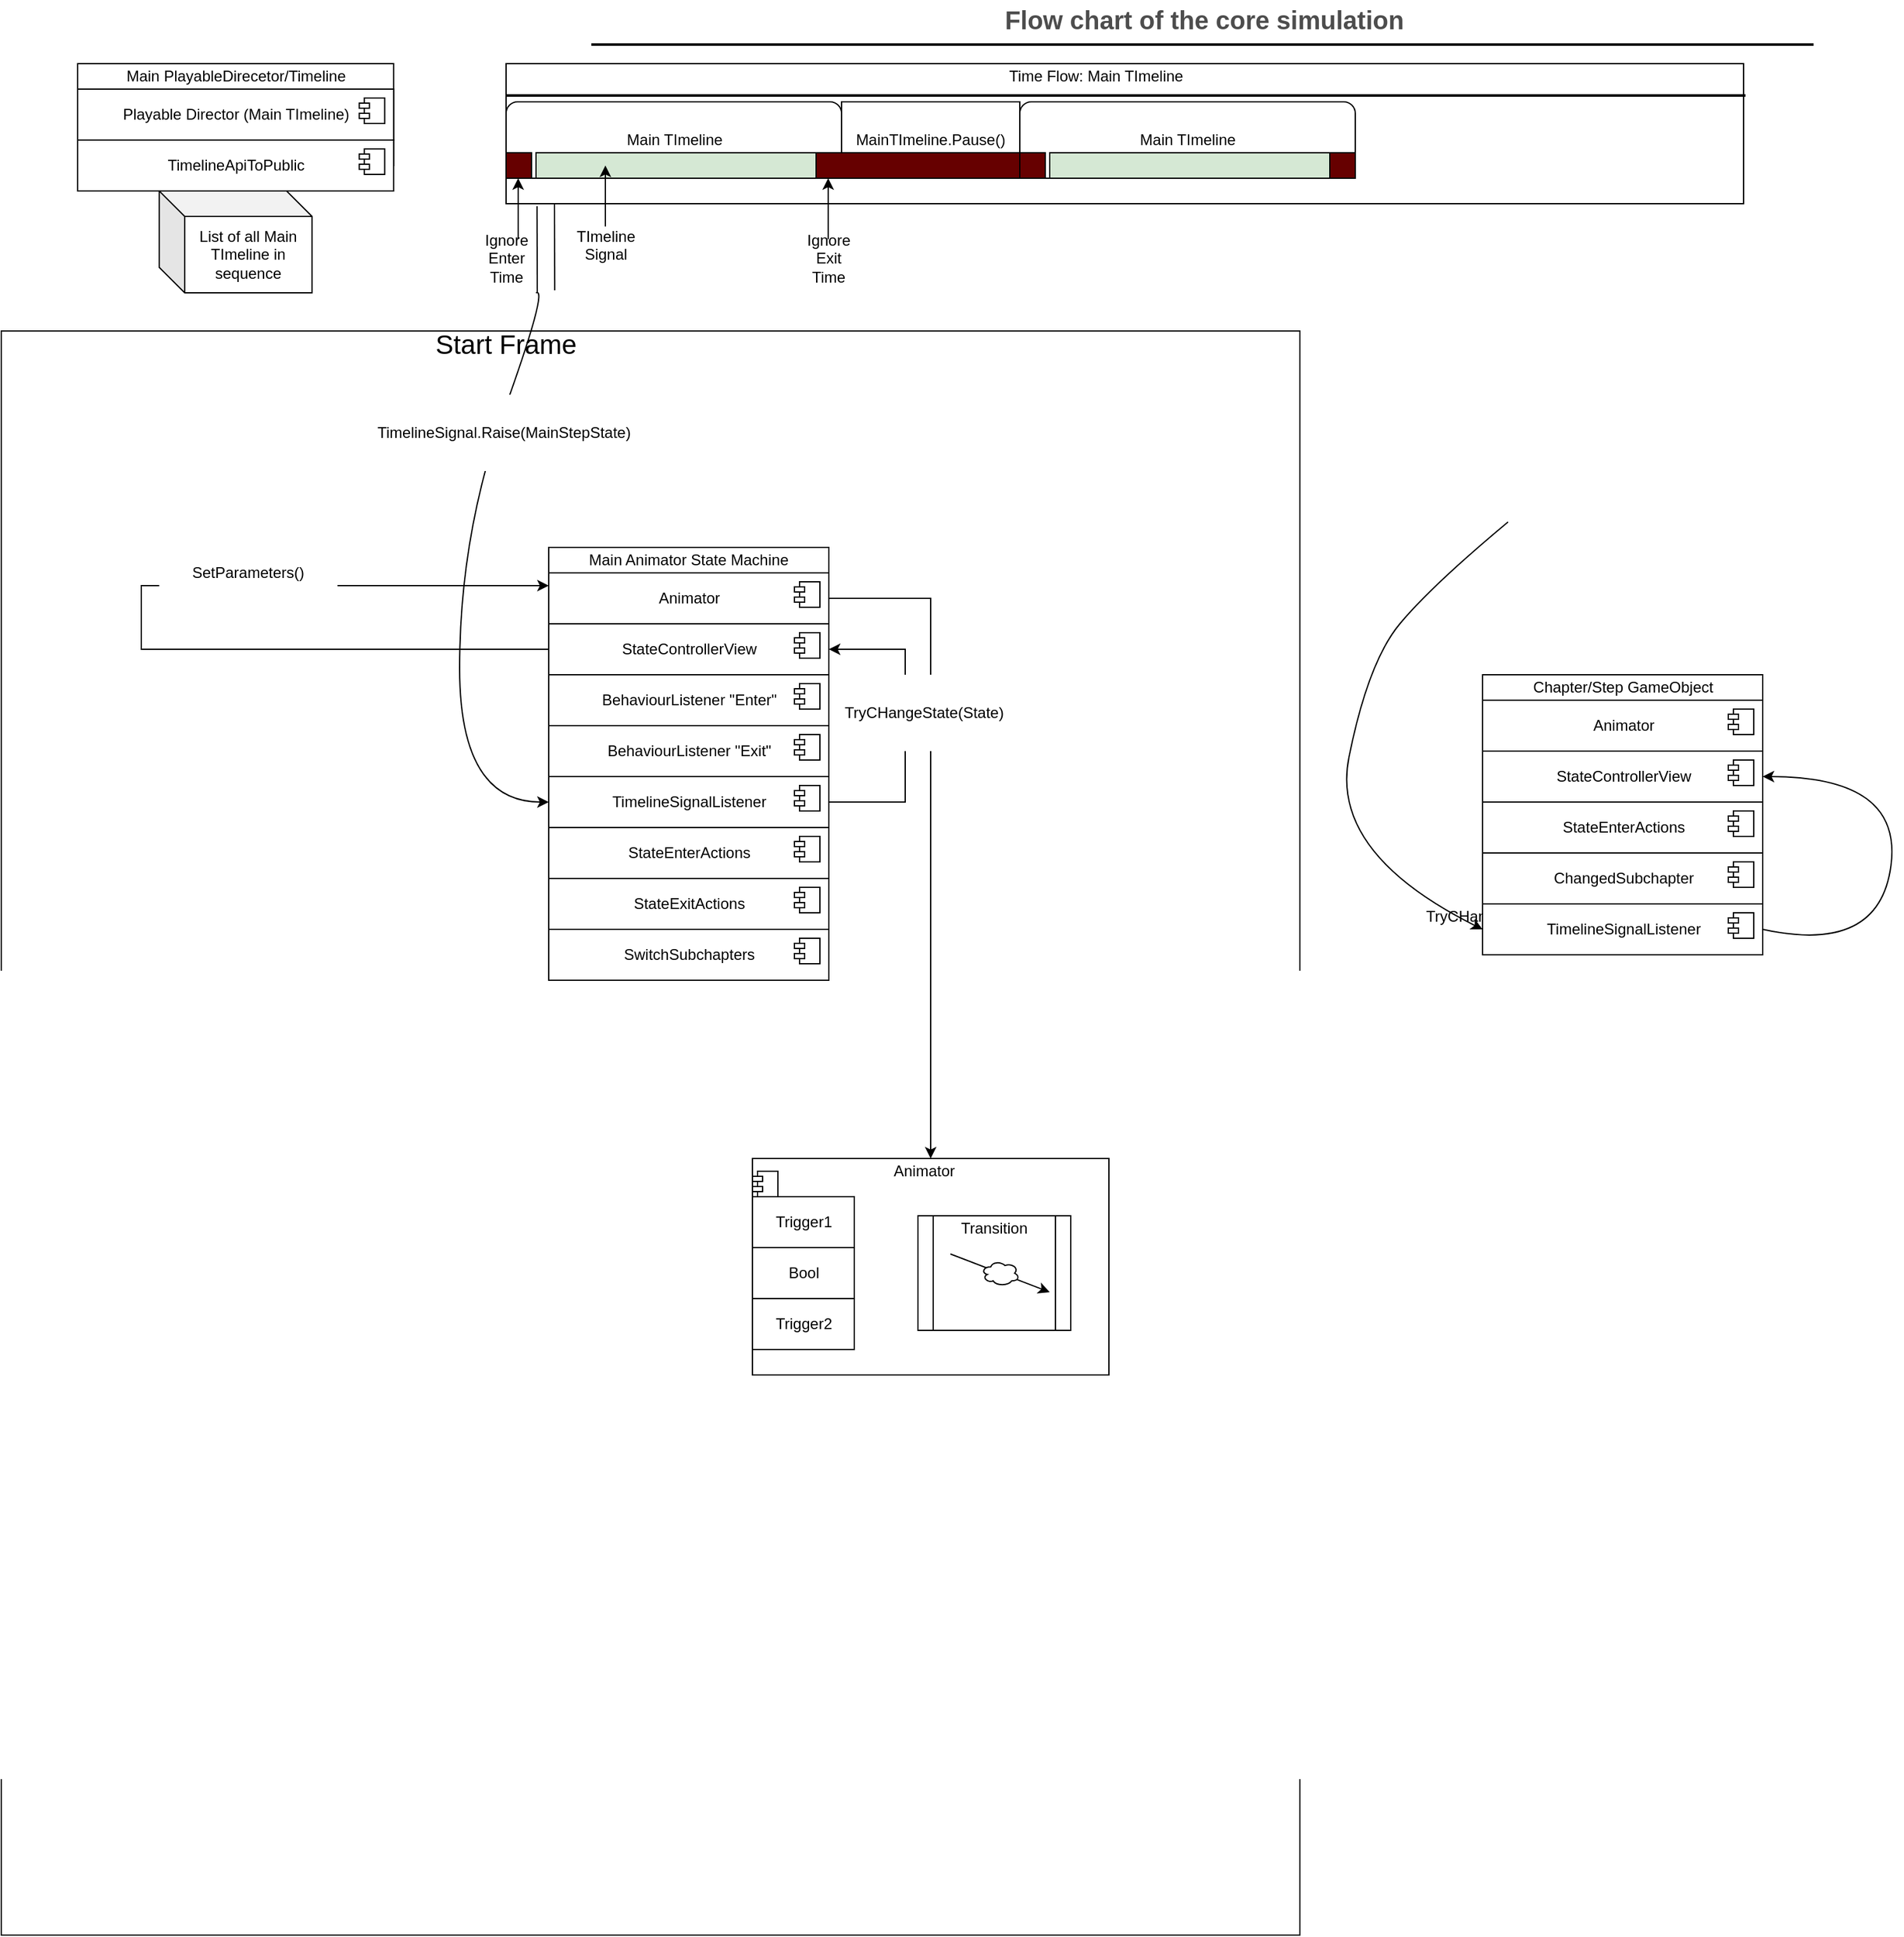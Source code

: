 <mxfile version="13.6.0" type="github">
  <diagram id="C2fSY1v2SiZeoUbDoYyL" name="Page-1">
    <mxGraphModel dx="2351" dy="738" grid="1" gridSize="10" guides="1" tooltips="1" connect="1" arrows="1" fold="1" page="1" pageScale="1" pageWidth="1169" pageHeight="827" math="0" shadow="0">
      <root>
        <mxCell id="0" />
        <mxCell id="1" parent="0" />
        <mxCell id="ZqBJkxx_JJjRxXynTyVu-109" value="" style="rounded=0;whiteSpace=wrap;html=1;labelBackgroundColor=none;fillColor=#ffffff;" vertex="1" parent="1">
          <mxGeometry x="-360" y="310" width="1020" height="1260" as="geometry" />
        </mxCell>
        <mxCell id="ZqBJkxx_JJjRxXynTyVu-28" value="" style="rounded=0;whiteSpace=wrap;html=1;labelBackgroundColor=none;" vertex="1" parent="1">
          <mxGeometry x="36.5" y="100" width="972" height="110" as="geometry" />
        </mxCell>
        <mxCell id="3ne1QswCM8ZiEu4GHsYG-31" value="&lt;div&gt;Flow chart of the core simulation&lt;/div&gt;" style="text;html=1;strokeColor=none;fillColor=none;align=center;verticalAlign=middle;whiteSpace=wrap;rounded=0;fontStyle=1;fontSize=20;fontColor=#4D4D4D;" parent="1" vertex="1">
          <mxGeometry x="189.5" y="50" width="790" height="30" as="geometry" />
        </mxCell>
        <mxCell id="3ne1QswCM8ZiEu4GHsYG-32" value="" style="line;strokeWidth=2;html=1;fontSize=20;fontColor=#4D4D4D;" parent="1" vertex="1">
          <mxGeometry x="103.5" y="80" width="960" height="10" as="geometry" />
        </mxCell>
        <mxCell id="ZqBJkxx_JJjRxXynTyVu-2" value="&lt;div&gt;MainTImeline.Pause()&lt;/div&gt;" style="rounded=0;whiteSpace=wrap;html=1;" vertex="1" parent="1">
          <mxGeometry x="300" y="130" width="140" height="60" as="geometry" />
        </mxCell>
        <mxCell id="ZqBJkxx_JJjRxXynTyVu-3" value="Main TImeline" style="rounded=1;whiteSpace=wrap;html=1;" vertex="1" parent="1">
          <mxGeometry x="36.5" y="130" width="263.5" height="60" as="geometry" />
        </mxCell>
        <mxCell id="ZqBJkxx_JJjRxXynTyVu-5" style="orthogonalLoop=1;jettySize=auto;html=1;curved=1;sourcePerimeterSpacing=5;targetPerimeterSpacing=5;entryX=0;entryY=0.5;entryDx=0;entryDy=0;" edge="1" parent="1" target="ZqBJkxx_JJjRxXynTyVu-58">
          <mxGeometry relative="1" as="geometry">
            <mxPoint x="60" y="280" as="sourcePoint" />
            <mxPoint x="40" y="690" as="targetPoint" />
            <Array as="points">
              <mxPoint x="70" y="275" />
              <mxPoint y="470" />
              <mxPoint y="680" />
            </Array>
          </mxGeometry>
        </mxCell>
        <mxCell id="ZqBJkxx_JJjRxXynTyVu-6" value="Main TImeline" style="rounded=1;whiteSpace=wrap;html=1;" vertex="1" parent="1">
          <mxGeometry x="440" y="130" width="263.5" height="60" as="geometry" />
        </mxCell>
        <mxCell id="ZqBJkxx_JJjRxXynTyVu-8" value="" style="line;strokeWidth=2;html=1;fontSize=20;fontColor=#4D4D4D;" vertex="1" parent="1">
          <mxGeometry x="36.5" y="120" width="973.5" height="10" as="geometry" />
        </mxCell>
        <mxCell id="ZqBJkxx_JJjRxXynTyVu-9" value="" style="whiteSpace=wrap;html=1;aspect=fixed;labelBackgroundColor=#FF6666;fillColor=#660000;" vertex="1" parent="1">
          <mxGeometry x="36.5" y="170" width="20" height="20" as="geometry" />
        </mxCell>
        <mxCell id="ZqBJkxx_JJjRxXynTyVu-11" value="" style="whiteSpace=wrap;html=1;fillColor=#660000;" vertex="1" parent="1">
          <mxGeometry x="280" y="170" width="160" height="20" as="geometry" />
        </mxCell>
        <mxCell id="ZqBJkxx_JJjRxXynTyVu-14" value="&lt;div&gt;Ignore Enter Time&lt;/div&gt;&lt;div&gt;&lt;br&gt;&lt;/div&gt;" style="text;html=1;strokeColor=none;fillColor=none;align=center;verticalAlign=middle;whiteSpace=wrap;rounded=0;labelBackgroundColor=none;" vertex="1" parent="1">
          <mxGeometry x="16.5" y="250" width="40" height="20" as="geometry" />
        </mxCell>
        <mxCell id="ZqBJkxx_JJjRxXynTyVu-17" style="orthogonalLoop=1;jettySize=auto;html=1;curved=1;sourcePerimeterSpacing=5;targetPerimeterSpacing=5;" edge="1" parent="1">
          <mxGeometry relative="1" as="geometry">
            <mxPoint x="46" y="230" as="sourcePoint" />
            <mxPoint x="46" y="190" as="targetPoint" />
            <Array as="points">
              <mxPoint x="46" y="255" />
            </Array>
          </mxGeometry>
        </mxCell>
        <mxCell id="ZqBJkxx_JJjRxXynTyVu-18" value="&lt;div&gt;Ignore Exit&lt;/div&gt;&lt;div&gt; Time&lt;/div&gt;&lt;div&gt;&lt;br&gt;&lt;/div&gt;" style="text;html=1;strokeColor=none;fillColor=none;align=center;verticalAlign=middle;whiteSpace=wrap;rounded=0;labelBackgroundColor=none;" vertex="1" parent="1">
          <mxGeometry x="265" y="230" width="50" height="60" as="geometry" />
        </mxCell>
        <mxCell id="ZqBJkxx_JJjRxXynTyVu-19" style="orthogonalLoop=1;jettySize=auto;html=1;curved=1;sourcePerimeterSpacing=5;targetPerimeterSpacing=5;" edge="1" parent="1">
          <mxGeometry relative="1" as="geometry">
            <mxPoint x="289.5" y="230" as="sourcePoint" />
            <mxPoint x="289.5" y="190" as="targetPoint" />
            <Array as="points">
              <mxPoint x="289.5" y="255" />
            </Array>
          </mxGeometry>
        </mxCell>
        <mxCell id="ZqBJkxx_JJjRxXynTyVu-20" value="" style="whiteSpace=wrap;html=1;labelBackgroundColor=#FF6666;imageAspect=0;fillColor=#D5E8D4;" vertex="1" parent="1">
          <mxGeometry x="60" y="170" width="220" height="20" as="geometry" />
        </mxCell>
        <mxCell id="ZqBJkxx_JJjRxXynTyVu-21" value="&lt;div&gt;TImeline&lt;/div&gt;&lt;div&gt;Signal&lt;/div&gt;&lt;div&gt;&lt;br&gt;&lt;/div&gt;" style="text;html=1;strokeColor=none;fillColor=none;align=center;verticalAlign=middle;whiteSpace=wrap;rounded=0;labelBackgroundColor=none;" vertex="1" parent="1">
          <mxGeometry x="90" y="220" width="50" height="60" as="geometry" />
        </mxCell>
        <mxCell id="ZqBJkxx_JJjRxXynTyVu-22" style="orthogonalLoop=1;jettySize=auto;html=1;curved=1;sourcePerimeterSpacing=5;targetPerimeterSpacing=5;" edge="1" parent="1">
          <mxGeometry relative="1" as="geometry">
            <mxPoint x="114.5" y="220" as="sourcePoint" />
            <mxPoint x="114.5" y="180" as="targetPoint" />
            <Array as="points">
              <mxPoint x="114.5" y="245" />
            </Array>
          </mxGeometry>
        </mxCell>
        <mxCell id="ZqBJkxx_JJjRxXynTyVu-23" value="" style="whiteSpace=wrap;html=1;aspect=fixed;fillColor=#660000;" vertex="1" parent="1">
          <mxGeometry x="683.5" y="170" width="20" height="20" as="geometry" />
        </mxCell>
        <mxCell id="ZqBJkxx_JJjRxXynTyVu-24" value="" style="whiteSpace=wrap;html=1;labelBackgroundColor=#FF6666;imageAspect=0;fillColor=#D5E8D4;" vertex="1" parent="1">
          <mxGeometry x="463.5" y="170" width="220" height="20" as="geometry" />
        </mxCell>
        <mxCell id="ZqBJkxx_JJjRxXynTyVu-25" value="" style="whiteSpace=wrap;html=1;aspect=fixed;labelBackgroundColor=#FF6666;fillColor=#660000;" vertex="1" parent="1">
          <mxGeometry x="440" y="170" width="20" height="20" as="geometry" />
        </mxCell>
        <mxCell id="ZqBJkxx_JJjRxXynTyVu-30" value="Time Flow: Main TImeline" style="text;html=1;strokeColor=none;fillColor=none;align=center;verticalAlign=middle;whiteSpace=wrap;rounded=0;labelBackgroundColor=none;" vertex="1" parent="1">
          <mxGeometry x="415" y="100" width="170" height="20" as="geometry" />
        </mxCell>
        <mxCell id="ZqBJkxx_JJjRxXynTyVu-31" value="TimelineSignal.Raise(MainStepState)" style="rounded=1;whiteSpace=wrap;html=1;labelBackgroundColor=none;strokeColor=none;" vertex="1" parent="1">
          <mxGeometry x="-70" y="360" width="210" height="60" as="geometry" />
        </mxCell>
        <mxCell id="ZqBJkxx_JJjRxXynTyVu-46" value="TryCHangeState(ParametersToSet)" style="rounded=1;whiteSpace=wrap;html=1;labelBackgroundColor=none;strokeColor=none;" vertex="1" parent="1">
          <mxGeometry x="748.5" y="740" width="210" height="60" as="geometry" />
        </mxCell>
        <mxCell id="ZqBJkxx_JJjRxXynTyVu-49" value="" style="whiteSpace=wrap;html=1;labelBackgroundColor=none;fillColor=#ffffff;" vertex="1" parent="1">
          <mxGeometry x="70" y="480" width="220" height="180" as="geometry" />
        </mxCell>
        <mxCell id="ZqBJkxx_JJjRxXynTyVu-85" style="edgeStyle=orthogonalEdgeStyle;rounded=0;orthogonalLoop=1;jettySize=auto;html=1;exitX=0;exitY=0.5;exitDx=0;exitDy=0;entryX=0;entryY=0.25;entryDx=0;entryDy=0;" edge="1" parent="1" source="ZqBJkxx_JJjRxXynTyVu-50" target="ZqBJkxx_JJjRxXynTyVu-52">
          <mxGeometry relative="1" as="geometry">
            <mxPoint x="20" y="510" as="targetPoint" />
            <Array as="points">
              <mxPoint x="-250" y="560" />
              <mxPoint x="-250" y="510" />
            </Array>
          </mxGeometry>
        </mxCell>
        <mxCell id="ZqBJkxx_JJjRxXynTyVu-50" value="StateControllerView" style="html=1;dropTarget=0;labelBackgroundColor=none;fillColor=#ffffff;" vertex="1" parent="1">
          <mxGeometry x="70" y="540" width="220" height="40" as="geometry" />
        </mxCell>
        <mxCell id="ZqBJkxx_JJjRxXynTyVu-51" value="" style="shape=component;jettyWidth=8;jettyHeight=4;" vertex="1" parent="ZqBJkxx_JJjRxXynTyVu-50">
          <mxGeometry x="1" width="20" height="20" relative="1" as="geometry">
            <mxPoint x="-27" y="7" as="offset" />
          </mxGeometry>
        </mxCell>
        <mxCell id="ZqBJkxx_JJjRxXynTyVu-88" style="edgeStyle=orthogonalEdgeStyle;rounded=0;orthogonalLoop=1;jettySize=auto;html=1;exitX=1;exitY=0.5;exitDx=0;exitDy=0;" edge="1" parent="1" source="ZqBJkxx_JJjRxXynTyVu-52" target="ZqBJkxx_JJjRxXynTyVu-89">
          <mxGeometry relative="1" as="geometry">
            <mxPoint x="370" y="980" as="targetPoint" />
          </mxGeometry>
        </mxCell>
        <mxCell id="ZqBJkxx_JJjRxXynTyVu-52" value="Animator" style="html=1;dropTarget=0;labelBackgroundColor=none;fillColor=#ffffff;" vertex="1" parent="1">
          <mxGeometry x="70" y="500" width="220" height="40" as="geometry" />
        </mxCell>
        <mxCell id="ZqBJkxx_JJjRxXynTyVu-53" value="" style="shape=component;jettyWidth=8;jettyHeight=4;" vertex="1" parent="ZqBJkxx_JJjRxXynTyVu-52">
          <mxGeometry x="1" width="20" height="20" relative="1" as="geometry">
            <mxPoint x="-27" y="7" as="offset" />
          </mxGeometry>
        </mxCell>
        <mxCell id="ZqBJkxx_JJjRxXynTyVu-54" value="StateEnterActions" style="html=1;dropTarget=0;labelBackgroundColor=none;fillColor=#ffffff;" vertex="1" parent="1">
          <mxGeometry x="70" y="700" width="220" height="40" as="geometry" />
        </mxCell>
        <mxCell id="ZqBJkxx_JJjRxXynTyVu-55" value="" style="shape=component;jettyWidth=8;jettyHeight=4;" vertex="1" parent="ZqBJkxx_JJjRxXynTyVu-54">
          <mxGeometry x="1" width="20" height="20" relative="1" as="geometry">
            <mxPoint x="-27" y="7" as="offset" />
          </mxGeometry>
        </mxCell>
        <mxCell id="ZqBJkxx_JJjRxXynTyVu-56" value="&lt;div&gt;SwitchSubchapters&lt;/div&gt;" style="html=1;dropTarget=0;labelBackgroundColor=none;fillColor=#ffffff;" vertex="1" parent="1">
          <mxGeometry x="70" y="780" width="220" height="40" as="geometry" />
        </mxCell>
        <mxCell id="ZqBJkxx_JJjRxXynTyVu-57" value="" style="shape=component;jettyWidth=8;jettyHeight=4;" vertex="1" parent="ZqBJkxx_JJjRxXynTyVu-56">
          <mxGeometry x="1" width="20" height="20" relative="1" as="geometry">
            <mxPoint x="-27" y="7" as="offset" />
          </mxGeometry>
        </mxCell>
        <mxCell id="ZqBJkxx_JJjRxXynTyVu-83" style="edgeStyle=orthogonalEdgeStyle;rounded=0;orthogonalLoop=1;jettySize=auto;html=1;exitX=1;exitY=0.5;exitDx=0;exitDy=0;entryX=1;entryY=0.5;entryDx=0;entryDy=0;" edge="1" parent="1" source="ZqBJkxx_JJjRxXynTyVu-58" target="ZqBJkxx_JJjRxXynTyVu-50">
          <mxGeometry relative="1" as="geometry">
            <mxPoint x="350" y="560" as="targetPoint" />
            <Array as="points">
              <mxPoint x="350" y="680" />
              <mxPoint x="350" y="560" />
            </Array>
          </mxGeometry>
        </mxCell>
        <mxCell id="ZqBJkxx_JJjRxXynTyVu-58" value="&lt;div&gt;TimelineSignalListener&lt;/div&gt;" style="html=1;dropTarget=0;labelBackgroundColor=none;fillColor=#ffffff;" vertex="1" parent="1">
          <mxGeometry x="70" y="660" width="220" height="40" as="geometry" />
        </mxCell>
        <mxCell id="ZqBJkxx_JJjRxXynTyVu-59" value="" style="shape=component;jettyWidth=8;jettyHeight=4;" vertex="1" parent="ZqBJkxx_JJjRxXynTyVu-58">
          <mxGeometry x="1" width="20" height="20" relative="1" as="geometry">
            <mxPoint x="-27" y="7" as="offset" />
          </mxGeometry>
        </mxCell>
        <mxCell id="ZqBJkxx_JJjRxXynTyVu-62" value="StateExitActions" style="html=1;dropTarget=0;labelBackgroundColor=none;fillColor=#ffffff;" vertex="1" parent="1">
          <mxGeometry x="70" y="740" width="220" height="40" as="geometry" />
        </mxCell>
        <mxCell id="ZqBJkxx_JJjRxXynTyVu-63" value="" style="shape=component;jettyWidth=8;jettyHeight=4;" vertex="1" parent="ZqBJkxx_JJjRxXynTyVu-62">
          <mxGeometry x="1" width="20" height="20" relative="1" as="geometry">
            <mxPoint x="-27" y="7" as="offset" />
          </mxGeometry>
        </mxCell>
        <mxCell id="ZqBJkxx_JJjRxXynTyVu-64" value="BehaviourListener &quot;Enter&quot;" style="html=1;dropTarget=0;labelBackgroundColor=none;fillColor=#ffffff;" vertex="1" parent="1">
          <mxGeometry x="70" y="580" width="220" height="40" as="geometry" />
        </mxCell>
        <mxCell id="ZqBJkxx_JJjRxXynTyVu-65" value="" style="shape=component;jettyWidth=8;jettyHeight=4;" vertex="1" parent="ZqBJkxx_JJjRxXynTyVu-64">
          <mxGeometry x="1" width="20" height="20" relative="1" as="geometry">
            <mxPoint x="-27" y="7" as="offset" />
          </mxGeometry>
        </mxCell>
        <mxCell id="ZqBJkxx_JJjRxXynTyVu-66" value="BehaviourListener &quot;Exit&quot;" style="html=1;dropTarget=0;labelBackgroundColor=none;fillColor=#ffffff;" vertex="1" parent="1">
          <mxGeometry x="70" y="620" width="220" height="40" as="geometry" />
        </mxCell>
        <mxCell id="ZqBJkxx_JJjRxXynTyVu-67" value="" style="shape=component;jettyWidth=8;jettyHeight=4;" vertex="1" parent="ZqBJkxx_JJjRxXynTyVu-66">
          <mxGeometry x="1" width="20" height="20" relative="1" as="geometry">
            <mxPoint x="-27" y="7" as="offset" />
          </mxGeometry>
        </mxCell>
        <mxCell id="ZqBJkxx_JJjRxXynTyVu-69" value="Main Animator State Machine" style="text;html=1;strokeColor=none;fillColor=none;align=center;verticalAlign=middle;whiteSpace=wrap;rounded=0;labelBackgroundColor=none;" vertex="1" parent="1">
          <mxGeometry x="85" y="480" width="190" height="20" as="geometry" />
        </mxCell>
        <mxCell id="ZqBJkxx_JJjRxXynTyVu-70" value="" style="group" vertex="1" connectable="0" parent="1">
          <mxGeometry x="-300" y="100" width="260" height="80" as="geometry" />
        </mxCell>
        <mxCell id="ZqBJkxx_JJjRxXynTyVu-68" value="" style="rounded=0;whiteSpace=wrap;html=1;labelBackgroundColor=none;" vertex="1" parent="ZqBJkxx_JJjRxXynTyVu-70">
          <mxGeometry width="248.182" height="80" as="geometry" />
        </mxCell>
        <mxCell id="ZqBJkxx_JJjRxXynTyVu-60" value="&lt;div&gt;Main PlayableDirecetor/Timeline&lt;br&gt;&lt;/div&gt;" style="text;html=1;strokeColor=none;fillColor=none;align=center;verticalAlign=middle;whiteSpace=wrap;rounded=0;labelBackgroundColor=none;" vertex="1" parent="ZqBJkxx_JJjRxXynTyVu-70">
          <mxGeometry x="11.818" width="224.545" height="20" as="geometry" />
        </mxCell>
        <mxCell id="ZqBJkxx_JJjRxXynTyVu-72" value="&lt;div&gt;Playable Director (Main TImeline)&lt;br&gt;&lt;/div&gt;" style="html=1;dropTarget=0;labelBackgroundColor=none;fillColor=#ffffff;" vertex="1" parent="ZqBJkxx_JJjRxXynTyVu-70">
          <mxGeometry y="20" width="248.182" height="40" as="geometry" />
        </mxCell>
        <mxCell id="ZqBJkxx_JJjRxXynTyVu-73" value="" style="shape=component;jettyWidth=8;jettyHeight=4;" vertex="1" parent="ZqBJkxx_JJjRxXynTyVu-72">
          <mxGeometry x="1" width="20" height="20" relative="1" as="geometry">
            <mxPoint x="-27" y="7" as="offset" />
          </mxGeometry>
        </mxCell>
        <mxCell id="ZqBJkxx_JJjRxXynTyVu-79" value="TimelineApiToPublic" style="html=1;dropTarget=0;labelBackgroundColor=none;fillColor=#ffffff;" vertex="1" parent="1">
          <mxGeometry x="-300" y="160" width="248.182" height="40" as="geometry" />
        </mxCell>
        <mxCell id="ZqBJkxx_JJjRxXynTyVu-80" value="" style="shape=component;jettyWidth=8;jettyHeight=4;" vertex="1" parent="ZqBJkxx_JJjRxXynTyVu-79">
          <mxGeometry x="1" width="20" height="20" relative="1" as="geometry">
            <mxPoint x="-27" y="7" as="offset" />
          </mxGeometry>
        </mxCell>
        <mxCell id="ZqBJkxx_JJjRxXynTyVu-82" value="List of all Main TImeline in sequence" style="shape=cube;whiteSpace=wrap;html=1;boundedLbl=1;backgroundOutline=1;darkOpacity=0.05;darkOpacity2=0.1;labelBackgroundColor=none;fillColor=#ffffff;" vertex="1" parent="1">
          <mxGeometry x="-235.91" y="200" width="120" height="80" as="geometry" />
        </mxCell>
        <mxCell id="ZqBJkxx_JJjRxXynTyVu-84" value="TryCHangeState(State)" style="rounded=1;whiteSpace=wrap;html=1;labelBackgroundColor=none;strokeColor=none;" vertex="1" parent="1">
          <mxGeometry x="298.5" y="580" width="131.5" height="60" as="geometry" />
        </mxCell>
        <mxCell id="ZqBJkxx_JJjRxXynTyVu-86" value="SetParameters()" style="rounded=1;whiteSpace=wrap;html=1;labelBackgroundColor=none;strokeColor=none;" vertex="1" parent="1">
          <mxGeometry x="-235.91" y="470" width="140" height="60" as="geometry" />
        </mxCell>
        <mxCell id="ZqBJkxx_JJjRxXynTyVu-89" value="" style="rounded=0;whiteSpace=wrap;html=1;" vertex="1" parent="1">
          <mxGeometry x="230" y="960" width="280" height="170" as="geometry" />
        </mxCell>
        <mxCell id="ZqBJkxx_JJjRxXynTyVu-90" value="&lt;div&gt;Animator&lt;/div&gt;" style="text;html=1;strokeColor=none;fillColor=none;align=center;verticalAlign=middle;whiteSpace=wrap;rounded=0;labelBackgroundColor=none;" vertex="1" parent="1">
          <mxGeometry x="340" y="960" width="50" height="20" as="geometry" />
        </mxCell>
        <mxCell id="ZqBJkxx_JJjRxXynTyVu-91" value="Trigger1" style="html=1;dropTarget=0;labelBackgroundColor=none;fillColor=#ffffff;" vertex="1" parent="1">
          <mxGeometry x="230" y="990" width="80" height="40" as="geometry" />
        </mxCell>
        <mxCell id="ZqBJkxx_JJjRxXynTyVu-93" value="Bool" style="html=1;dropTarget=0;labelBackgroundColor=none;fillColor=#ffffff;" vertex="1" parent="1">
          <mxGeometry x="230" y="1030" width="80" height="40" as="geometry" />
        </mxCell>
        <mxCell id="ZqBJkxx_JJjRxXynTyVu-94" value="" style="shape=component;jettyWidth=8;jettyHeight=4;" vertex="1" parent="ZqBJkxx_JJjRxXynTyVu-93">
          <mxGeometry x="1" width="20" height="20" relative="1" as="geometry">
            <mxPoint x="-80" y="-60" as="offset" />
          </mxGeometry>
        </mxCell>
        <mxCell id="ZqBJkxx_JJjRxXynTyVu-95" value="&lt;div&gt;Trigger2&lt;/div&gt;" style="html=1;dropTarget=0;labelBackgroundColor=none;fillColor=#ffffff;" vertex="1" parent="1">
          <mxGeometry x="230" y="1070" width="80" height="40" as="geometry" />
        </mxCell>
        <mxCell id="ZqBJkxx_JJjRxXynTyVu-101" style="edgeStyle=orthogonalEdgeStyle;rounded=0;orthogonalLoop=1;jettySize=auto;html=1;exitX=0.5;exitY=1;exitDx=0;exitDy=0;" edge="1" parent="1" source="ZqBJkxx_JJjRxXynTyVu-89" target="ZqBJkxx_JJjRxXynTyVu-89">
          <mxGeometry relative="1" as="geometry" />
        </mxCell>
        <mxCell id="ZqBJkxx_JJjRxXynTyVu-104" value="" style="group" vertex="1" connectable="0" parent="1">
          <mxGeometry x="360" y="1005" width="120" height="90" as="geometry" />
        </mxCell>
        <mxCell id="ZqBJkxx_JJjRxXynTyVu-96" value="" style="shape=process;whiteSpace=wrap;html=1;backgroundOutline=1;labelBackgroundColor=none;fillColor=#ffffff;" vertex="1" parent="ZqBJkxx_JJjRxXynTyVu-104">
          <mxGeometry width="120" height="90" as="geometry" />
        </mxCell>
        <mxCell id="ZqBJkxx_JJjRxXynTyVu-99" value="" style="endArrow=classic;html=1;" edge="1" parent="ZqBJkxx_JJjRxXynTyVu-104">
          <mxGeometry relative="1" as="geometry">
            <mxPoint x="25.5" y="30" as="sourcePoint" />
            <mxPoint x="103.5" y="60" as="targetPoint" />
          </mxGeometry>
        </mxCell>
        <mxCell id="ZqBJkxx_JJjRxXynTyVu-100" value="" style="shape=cloud;html=1;outlineConnect=0;" vertex="1" parent="ZqBJkxx_JJjRxXynTyVu-99">
          <mxGeometry width="30" height="20" relative="1" as="geometry">
            <mxPoint x="-15" y="-10" as="offset" />
          </mxGeometry>
        </mxCell>
        <mxCell id="ZqBJkxx_JJjRxXynTyVu-102" value="Transition" style="text;html=1;strokeColor=none;fillColor=none;align=center;verticalAlign=middle;whiteSpace=wrap;rounded=0;labelBackgroundColor=none;" vertex="1" parent="ZqBJkxx_JJjRxXynTyVu-104">
          <mxGeometry x="35" width="50" height="20" as="geometry" />
        </mxCell>
        <mxCell id="ZqBJkxx_JJjRxXynTyVu-105" value="" style="endArrow=none;html=1;entryX=0.025;entryY=1.018;entryDx=0;entryDy=0;entryPerimeter=0;" edge="1" parent="1" target="ZqBJkxx_JJjRxXynTyVu-28">
          <mxGeometry width="50" height="50" relative="1" as="geometry">
            <mxPoint x="61" y="280" as="sourcePoint" />
            <mxPoint x="61.5" y="260" as="targetPoint" />
          </mxGeometry>
        </mxCell>
        <mxCell id="ZqBJkxx_JJjRxXynTyVu-106" value="" style="endArrow=none;html=1;entryX=0.025;entryY=1.018;entryDx=0;entryDy=0;entryPerimeter=0;" edge="1" parent="1">
          <mxGeometry width="50" height="50" relative="1" as="geometry">
            <mxPoint x="74.7" y="278.02" as="sourcePoint" />
            <mxPoint x="74.5" y="210.0" as="targetPoint" />
          </mxGeometry>
        </mxCell>
        <mxCell id="ZqBJkxx_JJjRxXynTyVu-110" value="" style="group" vertex="1" connectable="0" parent="1">
          <mxGeometry x="683.5" y="510" width="450" height="290" as="geometry" />
        </mxCell>
        <mxCell id="ZqBJkxx_JJjRxXynTyVu-10" style="orthogonalLoop=1;jettySize=auto;html=1;curved=1;sourcePerimeterSpacing=5;targetPerimeterSpacing=5;entryX=0;entryY=0.5;entryDx=0;entryDy=0;" edge="1" parent="ZqBJkxx_JJjRxXynTyVu-110" target="ZqBJkxx_JJjRxXynTyVu-42">
          <mxGeometry relative="1" as="geometry">
            <mxPoint x="140" y="-50" as="sourcePoint" />
            <mxPoint x="-131" y="330" as="targetPoint" />
            <Array as="points">
              <mxPoint x="80" />
              <mxPoint x="30" y="60" />
              <mxPoint y="210" />
            </Array>
          </mxGeometry>
        </mxCell>
        <mxCell id="ZqBJkxx_JJjRxXynTyVu-44" value="" style="group" vertex="1" connectable="0" parent="ZqBJkxx_JJjRxXynTyVu-110">
          <mxGeometry x="120" y="70" width="330" height="220" as="geometry" />
        </mxCell>
        <mxCell id="ZqBJkxx_JJjRxXynTyVu-32" value="" style="whiteSpace=wrap;html=1;labelBackgroundColor=none;fillColor=#ffffff;" vertex="1" parent="ZqBJkxx_JJjRxXynTyVu-44">
          <mxGeometry width="220" height="180" as="geometry" />
        </mxCell>
        <mxCell id="ZqBJkxx_JJjRxXynTyVu-36" value="Animator" style="html=1;dropTarget=0;labelBackgroundColor=none;fillColor=#ffffff;" vertex="1" parent="ZqBJkxx_JJjRxXynTyVu-44">
          <mxGeometry y="20" width="220" height="40" as="geometry" />
        </mxCell>
        <mxCell id="ZqBJkxx_JJjRxXynTyVu-37" value="" style="shape=component;jettyWidth=8;jettyHeight=4;" vertex="1" parent="ZqBJkxx_JJjRxXynTyVu-36">
          <mxGeometry x="1" width="20" height="20" relative="1" as="geometry">
            <mxPoint x="-27" y="7" as="offset" />
          </mxGeometry>
        </mxCell>
        <mxCell id="ZqBJkxx_JJjRxXynTyVu-38" value="StateEnterActions" style="html=1;dropTarget=0;labelBackgroundColor=none;fillColor=#ffffff;" vertex="1" parent="ZqBJkxx_JJjRxXynTyVu-44">
          <mxGeometry y="100" width="220" height="40" as="geometry" />
        </mxCell>
        <mxCell id="ZqBJkxx_JJjRxXynTyVu-39" value="" style="shape=component;jettyWidth=8;jettyHeight=4;" vertex="1" parent="ZqBJkxx_JJjRxXynTyVu-38">
          <mxGeometry x="1" width="20" height="20" relative="1" as="geometry">
            <mxPoint x="-27" y="7" as="offset" />
          </mxGeometry>
        </mxCell>
        <mxCell id="ZqBJkxx_JJjRxXynTyVu-40" value="ChangedSubchapter" style="html=1;dropTarget=0;labelBackgroundColor=none;fillColor=#ffffff;" vertex="1" parent="ZqBJkxx_JJjRxXynTyVu-44">
          <mxGeometry y="140" width="220" height="40" as="geometry" />
        </mxCell>
        <mxCell id="ZqBJkxx_JJjRxXynTyVu-41" value="" style="shape=component;jettyWidth=8;jettyHeight=4;" vertex="1" parent="ZqBJkxx_JJjRxXynTyVu-40">
          <mxGeometry x="1" width="20" height="20" relative="1" as="geometry">
            <mxPoint x="-27" y="7" as="offset" />
          </mxGeometry>
        </mxCell>
        <mxCell id="ZqBJkxx_JJjRxXynTyVu-42" value="&lt;div&gt;TimelineSignalListener&lt;/div&gt;" style="html=1;dropTarget=0;labelBackgroundColor=none;fillColor=#ffffff;" vertex="1" parent="ZqBJkxx_JJjRxXynTyVu-44">
          <mxGeometry y="180" width="220" height="40" as="geometry" />
        </mxCell>
        <mxCell id="ZqBJkxx_JJjRxXynTyVu-43" value="" style="shape=component;jettyWidth=8;jettyHeight=4;" vertex="1" parent="ZqBJkxx_JJjRxXynTyVu-42">
          <mxGeometry x="1" width="20" height="20" relative="1" as="geometry">
            <mxPoint x="-27" y="7" as="offset" />
          </mxGeometry>
        </mxCell>
        <mxCell id="ZqBJkxx_JJjRxXynTyVu-33" value="Chapter/Step GameObject" style="text;html=1;strokeColor=none;fillColor=none;align=center;verticalAlign=middle;whiteSpace=wrap;rounded=0;labelBackgroundColor=none;" vertex="1" parent="ZqBJkxx_JJjRxXynTyVu-44">
          <mxGeometry x="30" width="160" height="20" as="geometry" />
        </mxCell>
        <mxCell id="ZqBJkxx_JJjRxXynTyVu-111" value="" style="group" vertex="1" connectable="0" parent="ZqBJkxx_JJjRxXynTyVu-44">
          <mxGeometry y="60" width="330" height="160" as="geometry" />
        </mxCell>
        <mxCell id="ZqBJkxx_JJjRxXynTyVu-34" value="StateControllerView" style="html=1;dropTarget=0;labelBackgroundColor=none;fillColor=#ffffff;" vertex="1" parent="ZqBJkxx_JJjRxXynTyVu-111">
          <mxGeometry width="220" height="40" as="geometry" />
        </mxCell>
        <mxCell id="ZqBJkxx_JJjRxXynTyVu-35" value="" style="shape=component;jettyWidth=8;jettyHeight=4;" vertex="1" parent="ZqBJkxx_JJjRxXynTyVu-34">
          <mxGeometry x="1" width="20" height="20" relative="1" as="geometry">
            <mxPoint x="-27" y="7" as="offset" />
          </mxGeometry>
        </mxCell>
        <mxCell id="ZqBJkxx_JJjRxXynTyVu-45" style="orthogonalLoop=1;jettySize=auto;html=1;curved=1;sourcePerimeterSpacing=5;targetPerimeterSpacing=5;exitX=1;exitY=0.5;exitDx=0;exitDy=0;entryX=1;entryY=0.5;entryDx=0;entryDy=0;" edge="1" parent="ZqBJkxx_JJjRxXynTyVu-111" source="ZqBJkxx_JJjRxXynTyVu-42" target="ZqBJkxx_JJjRxXynTyVu-34">
          <mxGeometry relative="1" as="geometry">
            <mxPoint x="290" y="160" as="sourcePoint" />
            <mxPoint x="290" y="215" as="targetPoint" />
            <Array as="points">
              <mxPoint x="311.5" y="160" />
              <mxPoint x="330" y="20" />
            </Array>
          </mxGeometry>
        </mxCell>
        <mxCell id="ZqBJkxx_JJjRxXynTyVu-112" value="Start Frame" style="text;html=1;strokeColor=none;fillColor=none;align=center;verticalAlign=middle;whiteSpace=wrap;rounded=0;labelBackgroundColor=none;fontSize=21;" vertex="1" parent="1">
          <mxGeometry x="-21.75" y="310" width="116.5" height="20" as="geometry" />
        </mxCell>
      </root>
    </mxGraphModel>
  </diagram>
</mxfile>
